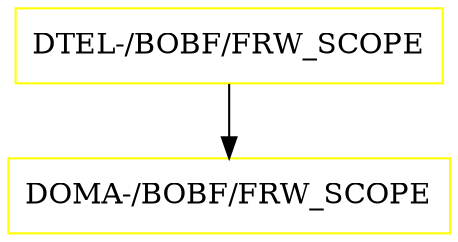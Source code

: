 digraph G {
  "DTEL-/BOBF/FRW_SCOPE" [shape=box,color=yellow];
  "DOMA-/BOBF/FRW_SCOPE" [shape=box,color=yellow,URL="./DOMA_%23BOBF%23FRW_SCOPE.html"];
  "DTEL-/BOBF/FRW_SCOPE" -> "DOMA-/BOBF/FRW_SCOPE";
}
